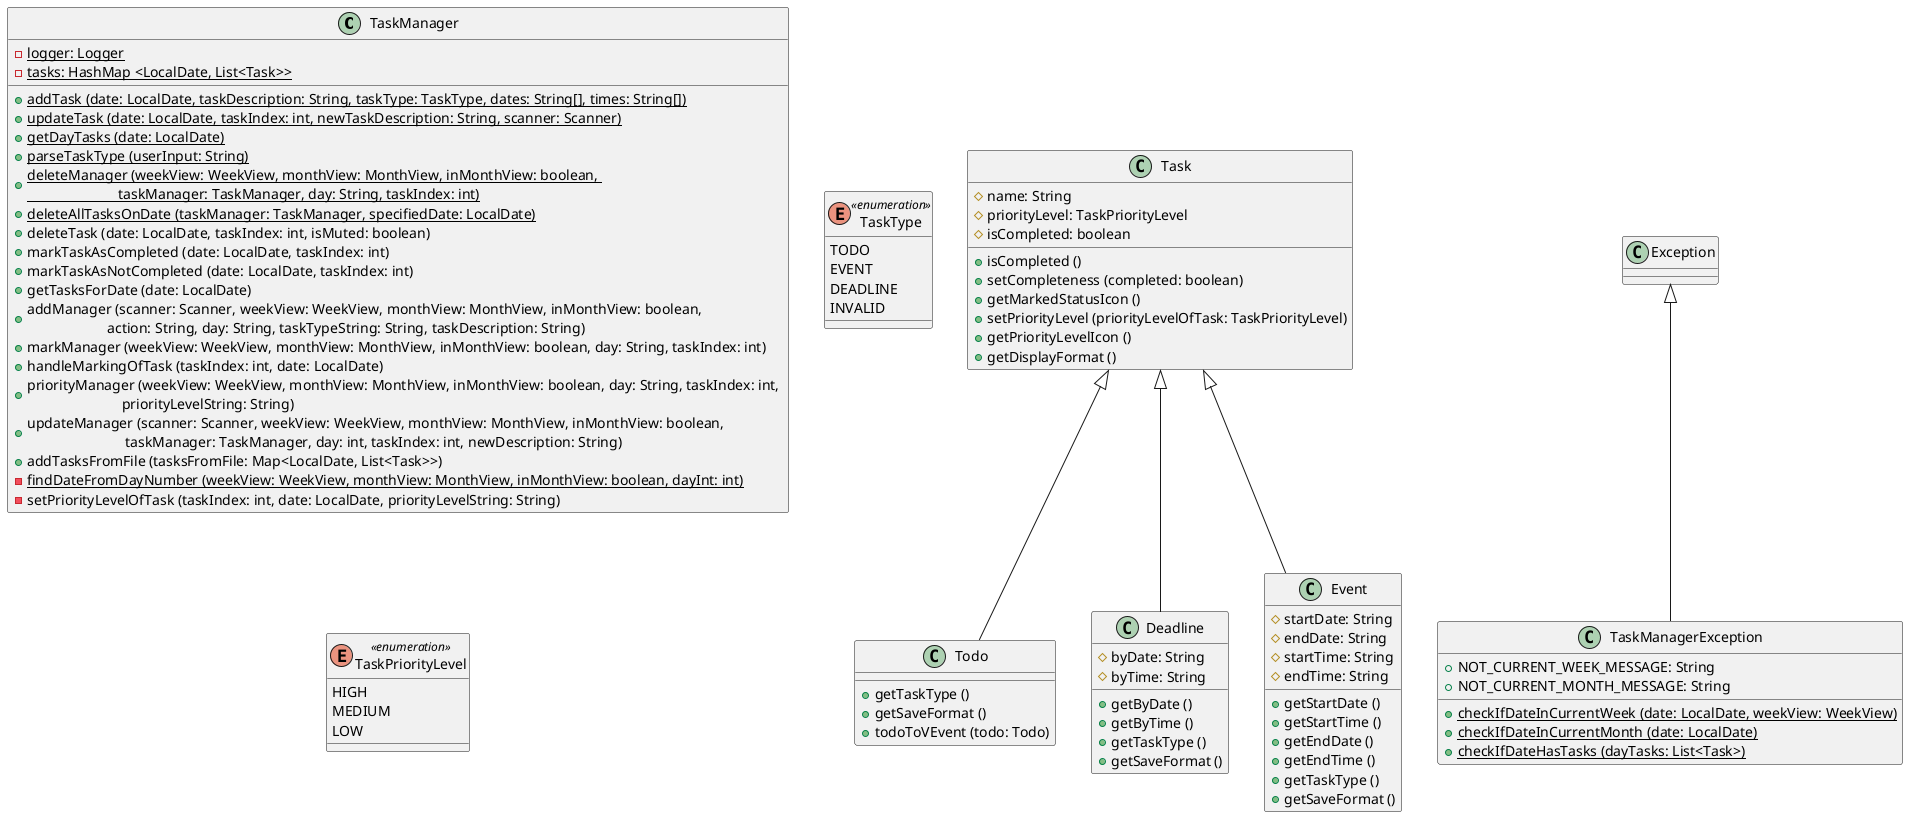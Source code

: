 @startuml

class TaskManager {
- {static} logger: Logger
- {static} tasks: HashMap <LocalDate, List<Task>>
+ {static} addTask (date: LocalDate, taskDescription: String, taskType: TaskType, dates: String[], times: String[])
+ {static} updateTask (date: LocalDate, taskIndex: int, newTaskDescription: String, scanner: Scanner)
+ {static} getDayTasks (date: LocalDate)
+ {static} parseTaskType (userInput: String)
+ {static} deleteManager (weekView: WeekView, monthView: MonthView, inMonthView: boolean, \n                         taskManager: TaskManager, day: String, taskIndex: int)
+ {static} deleteAllTasksOnDate (taskManager: TaskManager, specifiedDate: LocalDate)
+ deleteTask (date: LocalDate, taskIndex: int, isMuted: boolean)
+ markTaskAsCompleted (date: LocalDate, taskIndex: int)
+ markTaskAsNotCompleted (date: LocalDate, taskIndex: int)
+ getTasksForDate (date: LocalDate)
+ addManager (scanner: Scanner, weekView: WeekView, monthView: MonthView, inMonthView: boolean, \n                      action: String, day: String, taskTypeString: String, taskDescription: String)
+ markManager (weekView: WeekView, monthView: MonthView, inMonthView: boolean, day: String, taskIndex: int)
+ handleMarkingOfTask (taskIndex: int, date: LocalDate)
+ priorityManager (weekView: WeekView, monthView: MonthView, inMonthView: boolean, day: String, taskIndex: int, \n                          priorityLevelString: String)
+ updateManager (scanner: Scanner, weekView: WeekView, monthView: MonthView, inMonthView: boolean, \n                           taskManager: TaskManager, day: int, taskIndex: int, newDescription: String)
+ addTasksFromFile (tasksFromFile: Map<LocalDate, List<Task>>)
- {static} findDateFromDayNumber (weekView: WeekView, monthView: MonthView, inMonthView: boolean, dayInt: int)
- setPriorityLevelOfTask (taskIndex: int, date: LocalDate, priorityLevelString: String)
}

class Task {
# name: String
# priorityLevel: TaskPriorityLevel
# isCompleted: boolean
+ isCompleted ()
+ setCompleteness (completed: boolean)
+ getMarkedStatusIcon ()
+ setPriorityLevel (priorityLevelOfTask: TaskPriorityLevel)
+ getPriorityLevelIcon ()
+ getDisplayFormat ()
}

class Todo extends Task {
+ getTaskType ()
+ getSaveFormat ()
+ todoToVEvent (todo: Todo)
}

class Deadline extends Task {
# byDate: String
# byTime: String
+ getByDate ()
+ getByTime ()
+ getTaskType ()
+ getSaveFormat ()
}
class Event extends Task {
# startDate: String
# endDate: String
# startTime: String
# endTime: String
+ getStartDate ()
+ getStartTime ()
+ getEndDate ()
+ getEndTime ()
+ getTaskType ()
+ getSaveFormat ()
}

class TaskManagerException extends Exception {
+ NOT_CURRENT_WEEK_MESSAGE: String
+ NOT_CURRENT_MONTH_MESSAGE: String
+ {static} checkIfDateInCurrentWeek (date: LocalDate, weekView: WeekView)
+ {static} checkIfDateInCurrentMonth (date: LocalDate)
+ {static} checkIfDateHasTasks (dayTasks: List<Task>)
}

enum TaskType <<enumeration>> {
TODO
EVENT
DEADLINE
INVALID
}

enum TaskPriorityLevel <<enumeration>> {
HIGH
MEDIUM
LOW
}

@enduml